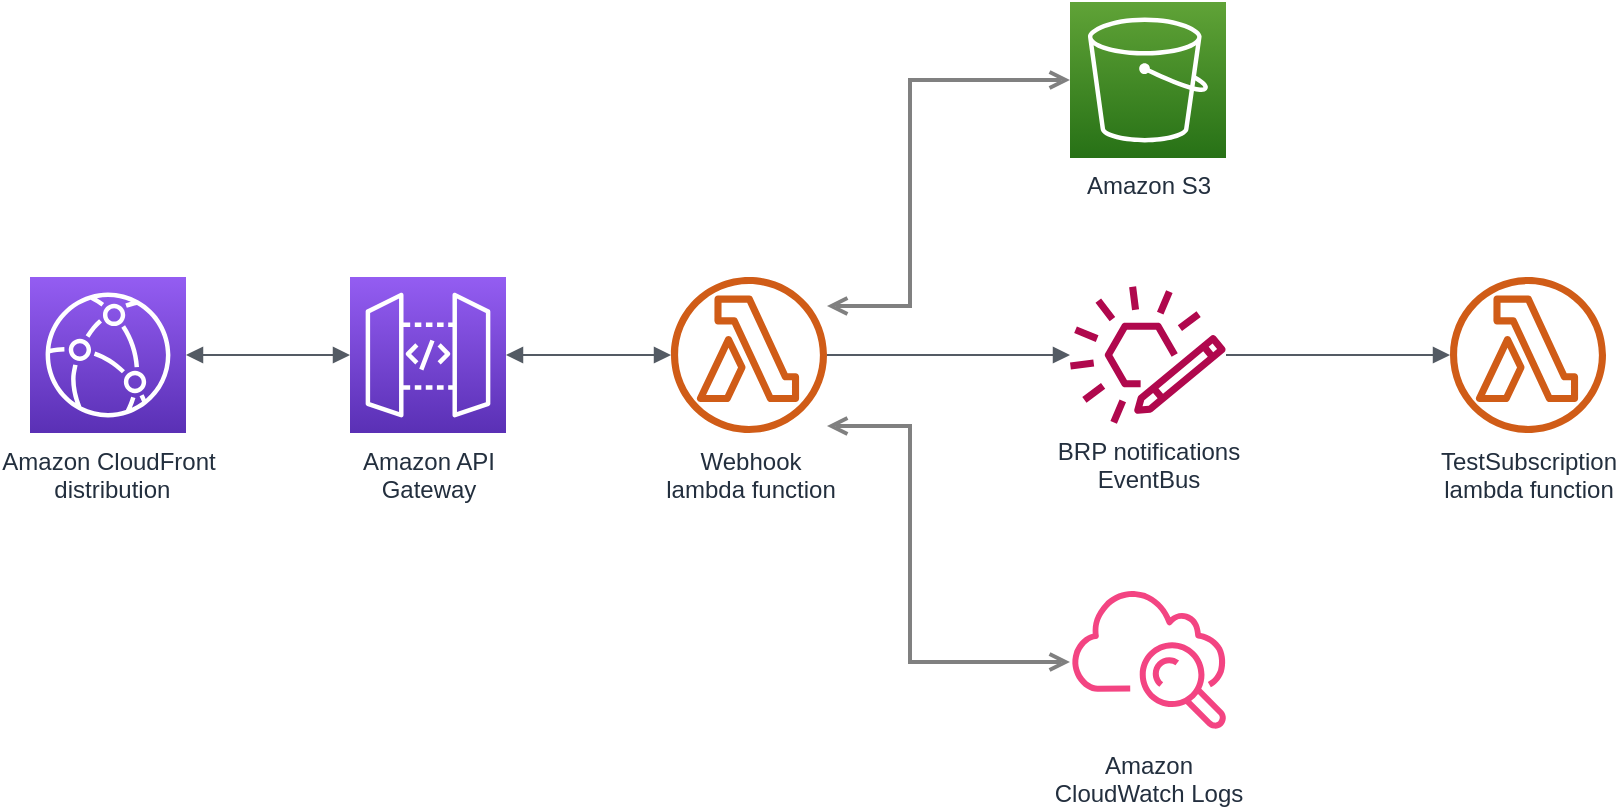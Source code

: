 <mxfile version="17.4.6" type="device"><diagram id="Ht1M8jgEwFfnCIfOTk4-" name="Page-1"><mxGraphModel dx="2066" dy="1152" grid="1" gridSize="10" guides="1" tooltips="1" connect="1" arrows="1" fold="1" page="1" pageScale="1" pageWidth="1169" pageHeight="827" math="0" shadow="0"><root><mxCell id="0"/><mxCell id="1" parent="0"/><mxCell id="UEzPUAAOIrF-is8g5C7q-130" style="edgeStyle=orthogonalEdgeStyle;rounded=0;orthogonalLoop=1;jettySize=auto;html=1;startArrow=open;startFill=0;endArrow=open;endFill=0;strokeWidth=2;strokeColor=#808080;" parent="1" source="UEzPUAAOIrF-is8g5C7q-115" target="UEzPUAAOIrF-is8g5C7q-116" edge="1"><mxGeometry relative="1" as="geometry"><Array as="points"><mxPoint x="700" y="352"/><mxPoint x="700" y="239"/></Array></mxGeometry></mxCell><mxCell id="UEzPUAAOIrF-is8g5C7q-136" style="edgeStyle=orthogonalEdgeStyle;rounded=0;orthogonalLoop=1;jettySize=auto;html=1;startArrow=open;startFill=0;endArrow=open;endFill=0;strokeWidth=2;strokeColor=#808080;" parent="1" source="UEzPUAAOIrF-is8g5C7q-115" target="UEzPUAAOIrF-is8g5C7q-123" edge="1"><mxGeometry relative="1" as="geometry"><Array as="points"><mxPoint x="700" y="412"/><mxPoint x="700" y="530"/></Array></mxGeometry></mxCell><mxCell id="UEzPUAAOIrF-is8g5C7q-114" value="Amazon API&lt;br&gt;Gateway&lt;br&gt;" style="outlineConnect=0;fontColor=#232F3E;gradientColor=#945DF2;gradientDirection=north;fillColor=#5A30B5;strokeColor=#ffffff;dashed=0;verticalLabelPosition=bottom;verticalAlign=top;align=center;html=1;fontSize=12;fontStyle=0;aspect=fixed;shape=mxgraph.aws4.resourceIcon;resIcon=mxgraph.aws4.api_gateway;labelBackgroundColor=#ffffff;" parent="1" vertex="1"><mxGeometry x="420" y="337.5" width="78" height="78" as="geometry"/></mxCell><mxCell id="UEzPUAAOIrF-is8g5C7q-115" value="&lt;div&gt;Webhook &lt;br&gt;&lt;/div&gt;&lt;div&gt;lambda function&lt;br&gt;&lt;/div&gt;" style="outlineConnect=0;fontColor=#232F3E;gradientColor=none;fillColor=#D05C17;strokeColor=none;dashed=0;verticalLabelPosition=bottom;verticalAlign=top;align=center;html=1;fontSize=12;fontStyle=0;aspect=fixed;pointerEvents=1;shape=mxgraph.aws4.lambda_function;labelBackgroundColor=#ffffff;" parent="1" vertex="1"><mxGeometry x="580.5" y="337.5" width="78" height="78" as="geometry"/></mxCell><mxCell id="UEzPUAAOIrF-is8g5C7q-116" value="Amazon S3" style="outlineConnect=0;fontColor=#232F3E;gradientColor=#60A337;gradientDirection=north;fillColor=#277116;strokeColor=#ffffff;dashed=0;verticalLabelPosition=bottom;verticalAlign=top;align=center;html=1;fontSize=12;fontStyle=0;aspect=fixed;shape=mxgraph.aws4.resourceIcon;resIcon=mxgraph.aws4.s3;labelBackgroundColor=#ffffff;" parent="1" vertex="1"><mxGeometry x="780.0" y="200" width="78" height="78" as="geometry"/></mxCell><mxCell id="UEzPUAAOIrF-is8g5C7q-123" value="Amazon&lt;br&gt;CloudWatch Logs&lt;br&gt;" style="outlineConnect=0;fontColor=#232F3E;gradientColor=none;gradientDirection=north;fillColor=#F34482;strokeColor=none;dashed=0;verticalLabelPosition=bottom;verticalAlign=top;align=center;html=1;fontSize=12;fontStyle=0;aspect=fixed;shape=mxgraph.aws4.cloudwatch;labelBackgroundColor=#ffffff;" parent="1" vertex="1"><mxGeometry x="780.0" y="490" width="78" height="78" as="geometry"/></mxCell><mxCell id="qM55b5o1EC_W5tRQlljn-1" value="&lt;div&gt;Amazon CloudFront&lt;/div&gt;&lt;div&gt;&amp;nbsp;distribution&lt;/div&gt;" style="sketch=0;points=[[0,0,0],[0.25,0,0],[0.5,0,0],[0.75,0,0],[1,0,0],[0,1,0],[0.25,1,0],[0.5,1,0],[0.75,1,0],[1,1,0],[0,0.25,0],[0,0.5,0],[0,0.75,0],[1,0.25,0],[1,0.5,0],[1,0.75,0]];outlineConnect=0;fontColor=#232F3E;gradientColor=#945DF2;gradientDirection=north;fillColor=#5A30B5;strokeColor=#ffffff;dashed=0;verticalLabelPosition=bottom;verticalAlign=top;align=center;html=1;fontSize=12;fontStyle=0;aspect=fixed;shape=mxgraph.aws4.resourceIcon;resIcon=mxgraph.aws4.cloudfront;" vertex="1" parent="1"><mxGeometry x="260" y="337.5" width="78" height="78" as="geometry"/></mxCell><mxCell id="qM55b5o1EC_W5tRQlljn-2" value="" style="edgeStyle=orthogonalEdgeStyle;html=1;endArrow=block;elbow=vertical;startArrow=block;startFill=1;endFill=1;strokeColor=#545B64;rounded=0;exitX=1;exitY=0.5;exitDx=0;exitDy=0;exitPerimeter=0;" edge="1" parent="1" source="qM55b5o1EC_W5tRQlljn-1" target="UEzPUAAOIrF-is8g5C7q-114"><mxGeometry width="100" relative="1" as="geometry"><mxPoint x="300" y="480" as="sourcePoint"/><mxPoint x="370" y="377" as="targetPoint"/><Array as="points"/></mxGeometry></mxCell><mxCell id="qM55b5o1EC_W5tRQlljn-3" value="" style="edgeStyle=orthogonalEdgeStyle;html=1;endArrow=block;elbow=vertical;startArrow=block;startFill=1;endFill=1;strokeColor=#545B64;rounded=0;" edge="1" parent="1" source="UEzPUAAOIrF-is8g5C7q-115" target="UEzPUAAOIrF-is8g5C7q-114"><mxGeometry width="100" relative="1" as="geometry"><mxPoint x="268" y="386.5" as="sourcePoint"/><mxPoint x="380" y="387" as="targetPoint"/></mxGeometry></mxCell><mxCell id="qM55b5o1EC_W5tRQlljn-5" value="&lt;div&gt;BRP notifications&lt;/div&gt;&lt;div&gt;EventBus&lt;br&gt;&lt;/div&gt;" style="sketch=0;outlineConnect=0;fontColor=#232F3E;gradientColor=none;fillColor=#B0084D;strokeColor=none;dashed=0;verticalLabelPosition=bottom;verticalAlign=top;align=center;html=1;fontSize=12;fontStyle=0;aspect=fixed;pointerEvents=1;shape=mxgraph.aws4.eventbridge_custom_event_bus_resource;" vertex="1" parent="1"><mxGeometry x="780" y="342" width="78" height="69" as="geometry"/></mxCell><mxCell id="qM55b5o1EC_W5tRQlljn-6" value="" style="edgeStyle=orthogonalEdgeStyle;html=1;endArrow=block;elbow=vertical;startArrow=none;endFill=1;strokeColor=#545B64;rounded=0;" edge="1" parent="1" source="UEzPUAAOIrF-is8g5C7q-115" target="qM55b5o1EC_W5tRQlljn-5"><mxGeometry width="100" relative="1" as="geometry"><mxPoint x="440" y="550" as="sourcePoint"/><mxPoint x="540" y="550" as="targetPoint"/></mxGeometry></mxCell><mxCell id="qM55b5o1EC_W5tRQlljn-7" value="&lt;div&gt;TestSubscription&lt;/div&gt;&lt;div&gt;lambda function&lt;br&gt;&lt;/div&gt;" style="outlineConnect=0;fontColor=#232F3E;gradientColor=none;fillColor=#D05C17;strokeColor=none;dashed=0;verticalLabelPosition=bottom;verticalAlign=top;align=center;html=1;fontSize=12;fontStyle=0;aspect=fixed;pointerEvents=1;shape=mxgraph.aws4.lambda_function;labelBackgroundColor=#ffffff;" vertex="1" parent="1"><mxGeometry x="970" y="337.5" width="78" height="78" as="geometry"/></mxCell><mxCell id="qM55b5o1EC_W5tRQlljn-10" value="" style="edgeStyle=orthogonalEdgeStyle;html=1;endArrow=block;elbow=vertical;startArrow=none;endFill=1;strokeColor=#545B64;rounded=0;" edge="1" parent="1" source="qM55b5o1EC_W5tRQlljn-5" target="qM55b5o1EC_W5tRQlljn-7"><mxGeometry width="100" relative="1" as="geometry"><mxPoint x="668.499" y="386.5" as="sourcePoint"/><mxPoint x="790" y="386.5" as="targetPoint"/></mxGeometry></mxCell></root></mxGraphModel></diagram></mxfile>